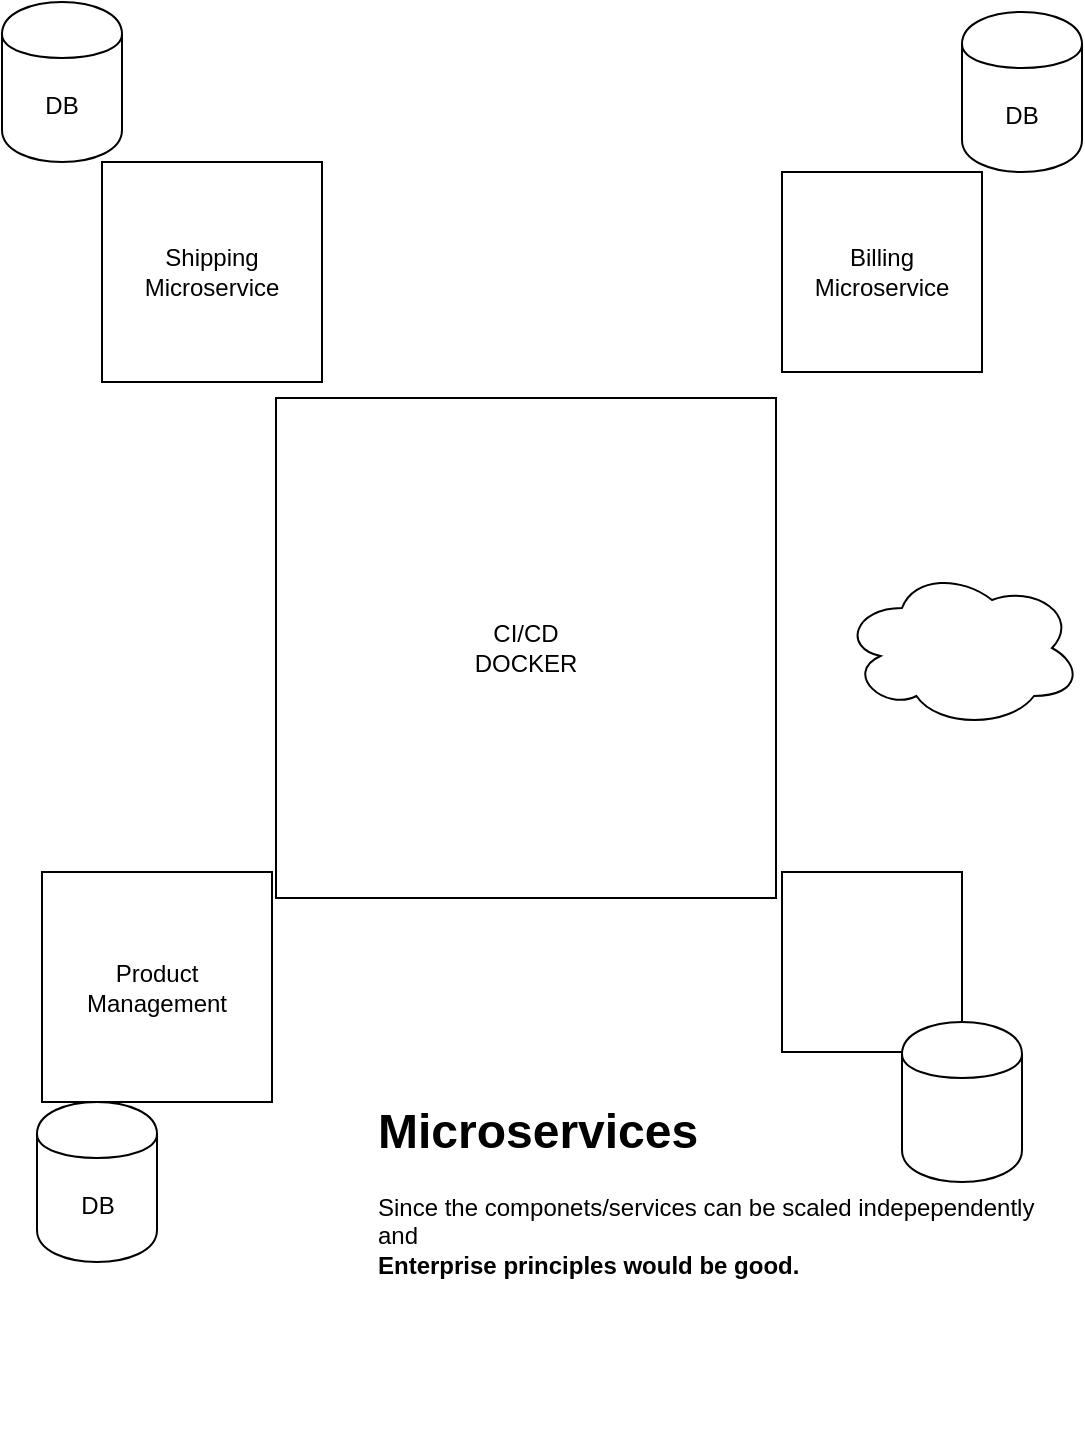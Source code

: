 <mxfile version="10.6.3" type="github"><diagram id="mp9cnPzbnkSPbhll0Cz8" name="Page-1"><mxGraphModel dx="589" dy="668" grid="1" gridSize="10" guides="1" tooltips="1" connect="1" arrows="1" fold="1" page="1" pageScale="1" pageWidth="850" pageHeight="1100" math="0" shadow="0"><root><mxCell id="0"/><mxCell id="1" parent="0"/><mxCell id="UJVnvrcfgVg3bD1gjyaU-1" value="Shipping Microservice" style="whiteSpace=wrap;html=1;aspect=fixed;" vertex="1" parent="1"><mxGeometry x="110" y="105" width="110" height="110" as="geometry"/></mxCell><mxCell id="UJVnvrcfgVg3bD1gjyaU-4" value="Billing Microservice" style="whiteSpace=wrap;html=1;aspect=fixed;" vertex="1" parent="1"><mxGeometry x="450" y="110" width="100" height="100" as="geometry"/></mxCell><mxCell id="UJVnvrcfgVg3bD1gjyaU-5" value="Product Management" style="whiteSpace=wrap;html=1;aspect=fixed;" vertex="1" parent="1"><mxGeometry x="80" y="460" width="115" height="115" as="geometry"/></mxCell><mxCell id="UJVnvrcfgVg3bD1gjyaU-6" value="CI/CD&lt;br&gt;DOCKER&lt;br&gt;" style="whiteSpace=wrap;html=1;aspect=fixed;shadow=0;" vertex="1" parent="1"><mxGeometry x="197" y="223" width="250" height="250" as="geometry"/></mxCell><mxCell id="UJVnvrcfgVg3bD1gjyaU-7" value="DB" style="shape=cylinder;whiteSpace=wrap;html=1;boundedLbl=1;backgroundOutline=1;" vertex="1" parent="1"><mxGeometry x="540" y="30" width="60" height="80" as="geometry"/></mxCell><mxCell id="UJVnvrcfgVg3bD1gjyaU-8" value="DB" style="shape=cylinder;whiteSpace=wrap;html=1;boundedLbl=1;backgroundOutline=1;" vertex="1" parent="1"><mxGeometry x="77.5" y="575" width="60" height="80" as="geometry"/></mxCell><mxCell id="UJVnvrcfgVg3bD1gjyaU-9" value="DB" style="shape=cylinder;whiteSpace=wrap;html=1;boundedLbl=1;backgroundOutline=1;" vertex="1" parent="1"><mxGeometry x="60" y="25" width="60" height="80" as="geometry"/></mxCell><mxCell id="UJVnvrcfgVg3bD1gjyaU-12" value="&lt;h1&gt;Microservices&lt;/h1&gt;&lt;div&gt;Since the componets/services can be scaled indepependently&amp;nbsp; and&amp;nbsp;&lt;/div&gt;&lt;strong&gt;Enterprise principles would be good.&lt;br&gt;&lt;br&gt;&lt;/strong&gt;" style="text;html=1;strokeColor=none;fillColor=none;spacing=5;spacingTop=-20;whiteSpace=wrap;overflow=hidden;rounded=0;shadow=0;" vertex="1" parent="1"><mxGeometry x="243" y="570" width="340" height="170" as="geometry"/></mxCell><mxCell id="UJVnvrcfgVg3bD1gjyaU-13" value="" style="whiteSpace=wrap;html=1;aspect=fixed;shadow=0;" vertex="1" parent="1"><mxGeometry x="450" y="460" width="90" height="90" as="geometry"/></mxCell><mxCell id="UJVnvrcfgVg3bD1gjyaU-14" value="" style="shape=cylinder;whiteSpace=wrap;html=1;boundedLbl=1;backgroundOutline=1;shadow=0;" vertex="1" parent="1"><mxGeometry x="510" y="535" width="60" height="80" as="geometry"/></mxCell><mxCell id="UJVnvrcfgVg3bD1gjyaU-15" value="" style="ellipse;shape=cloud;whiteSpace=wrap;html=1;shadow=0;" vertex="1" parent="1"><mxGeometry x="480" y="308" width="120" height="80" as="geometry"/></mxCell></root></mxGraphModel></diagram></mxfile>